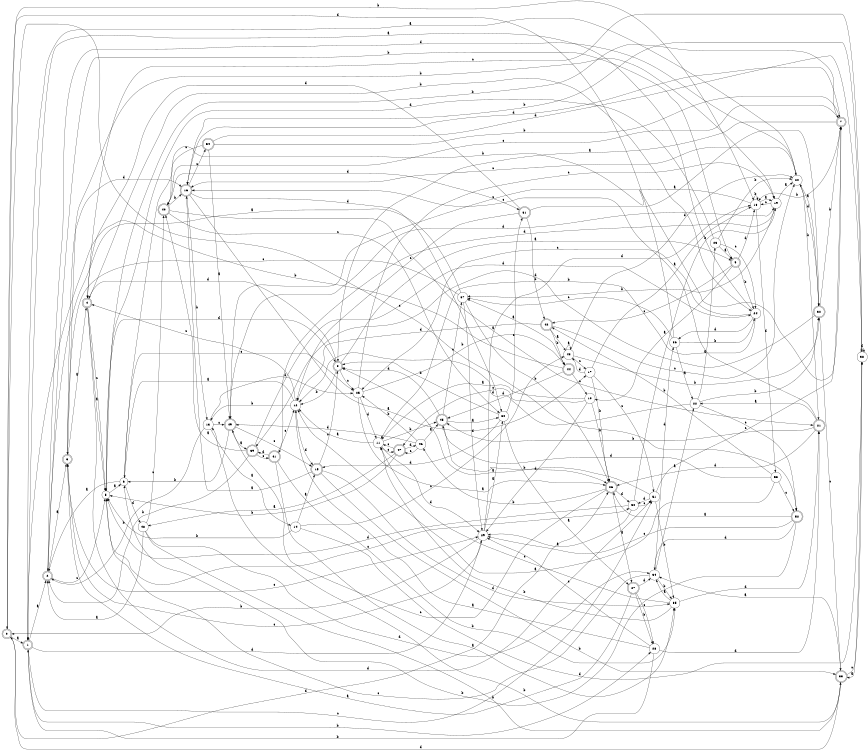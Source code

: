 digraph n44_5 {
__start0 [label="" shape="none"];

rankdir=LR;
size="8,5";

s0 [style="rounded,filled", color="black", fillcolor="white" shape="doublecircle", label="0"];
s1 [style="rounded,filled", color="black", fillcolor="white" shape="doublecircle", label="1"];
s2 [style="rounded,filled", color="black", fillcolor="white" shape="doublecircle", label="2"];
s3 [style="rounded,filled", color="black", fillcolor="white" shape="doublecircle", label="3"];
s4 [style="rounded,filled", color="black", fillcolor="white" shape="doublecircle", label="4"];
s5 [style="filled", color="black", fillcolor="white" shape="circle", label="5"];
s6 [style="filled", color="black", fillcolor="white" shape="circle", label="6"];
s7 [style="rounded,filled", color="black", fillcolor="white" shape="doublecircle", label="7"];
s8 [style="rounded,filled", color="black", fillcolor="white" shape="doublecircle", label="8"];
s9 [style="rounded,filled", color="black", fillcolor="white" shape="doublecircle", label="9"];
s10 [style="filled", color="black", fillcolor="white" shape="circle", label="10"];
s11 [style="filled", color="black", fillcolor="white" shape="circle", label="11"];
s12 [style="filled", color="black", fillcolor="white" shape="circle", label="12"];
s13 [style="filled", color="black", fillcolor="white" shape="circle", label="13"];
s14 [style="filled", color="black", fillcolor="white" shape="circle", label="14"];
s15 [style="rounded,filled", color="black", fillcolor="white" shape="doublecircle", label="15"];
s16 [style="rounded,filled", color="black", fillcolor="white" shape="doublecircle", label="16"];
s17 [style="filled", color="black", fillcolor="white" shape="circle", label="17"];
s18 [style="filled", color="black", fillcolor="white" shape="circle", label="18"];
s19 [style="filled", color="black", fillcolor="white" shape="circle", label="19"];
s20 [style="filled", color="black", fillcolor="white" shape="circle", label="20"];
s21 [style="rounded,filled", color="black", fillcolor="white" shape="doublecircle", label="21"];
s22 [style="filled", color="black", fillcolor="white" shape="circle", label="22"];
s23 [style="filled", color="black", fillcolor="white" shape="circle", label="23"];
s24 [style="filled", color="black", fillcolor="white" shape="circle", label="24"];
s25 [style="filled", color="black", fillcolor="white" shape="circle", label="25"];
s26 [style="rounded,filled", color="black", fillcolor="white" shape="doublecircle", label="26"];
s27 [style="rounded,filled", color="black", fillcolor="white" shape="doublecircle", label="27"];
s28 [style="filled", color="black", fillcolor="white" shape="circle", label="28"];
s29 [style="filled", color="black", fillcolor="white" shape="circle", label="29"];
s30 [style="filled", color="black", fillcolor="white" shape="circle", label="30"];
s31 [style="rounded,filled", color="black", fillcolor="white" shape="doublecircle", label="31"];
s32 [style="rounded,filled", color="black", fillcolor="white" shape="doublecircle", label="32"];
s33 [style="rounded,filled", color="black", fillcolor="white" shape="doublecircle", label="33"];
s34 [style="filled", color="black", fillcolor="white" shape="circle", label="34"];
s35 [style="filled", color="black", fillcolor="white" shape="circle", label="35"];
s36 [style="filled", color="black", fillcolor="white" shape="circle", label="36"];
s37 [style="filled", color="black", fillcolor="white" shape="circle", label="37"];
s38 [style="filled", color="black", fillcolor="white" shape="circle", label="38"];
s39 [style="rounded,filled", color="black", fillcolor="white" shape="doublecircle", label="39"];
s40 [style="rounded,filled", color="black", fillcolor="white" shape="doublecircle", label="40"];
s41 [style="rounded,filled", color="black", fillcolor="white" shape="doublecircle", label="41"];
s42 [style="rounded,filled", color="black", fillcolor="white" shape="doublecircle", label="42"];
s43 [style="filled", color="black", fillcolor="white" shape="circle", label="43"];
s44 [style="rounded,filled", color="black", fillcolor="white" shape="doublecircle", label="44"];
s45 [style="rounded,filled", color="black", fillcolor="white" shape="doublecircle", label="45"];
s46 [style="filled", color="black", fillcolor="white" shape="circle", label="46"];
s47 [style="rounded,filled", color="black", fillcolor="white" shape="doublecircle", label="47"];
s48 [style="filled", color="black", fillcolor="white" shape="circle", label="48"];
s49 [style="rounded,filled", color="black", fillcolor="white" shape="doublecircle", label="49"];
s50 [style="filled", color="black", fillcolor="white" shape="circle", label="50"];
s51 [style="filled", color="black", fillcolor="white" shape="circle", label="51"];
s52 [style="rounded,filled", color="black", fillcolor="white" shape="doublecircle", label="52"];
s53 [style="filled", color="black", fillcolor="white" shape="circle", label="53"];
s54 [style="rounded,filled", color="black", fillcolor="white" shape="doublecircle", label="54"];
s0 -> s1 [label="a"];
s0 -> s18 [label="b"];
s0 -> s52 [label="c"];
s0 -> s26 [label="d"];
s1 -> s2 [label="a"];
s1 -> s28 [label="b"];
s1 -> s51 [label="c"];
s1 -> s29 [label="d"];
s2 -> s3 [label="a"];
s2 -> s9 [label="b"];
s2 -> s5 [label="c"];
s2 -> s20 [label="d"];
s3 -> s4 [label="a"];
s3 -> s19 [label="b"];
s3 -> s29 [label="c"];
s3 -> s16 [label="d"];
s4 -> s5 [label="a"];
s4 -> s24 [label="b"];
s4 -> s5 [label="c"];
s4 -> s51 [label="d"];
s5 -> s6 [label="a"];
s5 -> s7 [label="b"];
s5 -> s50 [label="c"];
s5 -> s8 [label="d"];
s6 -> s2 [label="a"];
s6 -> s7 [label="b"];
s6 -> s25 [label="c"];
s6 -> s48 [label="d"];
s7 -> s8 [label="a"];
s7 -> s18 [label="b"];
s7 -> s40 [label="c"];
s7 -> s16 [label="d"];
s8 -> s9 [label="a"];
s8 -> s12 [label="b"];
s8 -> s25 [label="c"];
s8 -> s4 [label="d"];
s9 -> s10 [label="a"];
s9 -> s24 [label="b"];
s9 -> s42 [label="c"];
s9 -> s18 [label="d"];
s10 -> s11 [label="a"];
s10 -> s26 [label="b"];
s10 -> s47 [label="c"];
s10 -> s29 [label="d"];
s11 -> s12 [label="a"];
s11 -> s45 [label="b"];
s11 -> s47 [label="c"];
s11 -> s29 [label="d"];
s12 -> s6 [label="a"];
s12 -> s13 [label="b"];
s12 -> s4 [label="c"];
s12 -> s15 [label="d"];
s13 -> s14 [label="a"];
s13 -> s2 [label="b"];
s13 -> s49 [label="c"];
s13 -> s25 [label="d"];
s14 -> s15 [label="a"];
s14 -> s5 [label="b"];
s14 -> s43 [label="c"];
s14 -> s38 [label="d"];
s15 -> s16 [label="a"];
s15 -> s33 [label="b"];
s15 -> s8 [label="c"];
s15 -> s35 [label="d"];
s16 -> s17 [label="a"];
s16 -> s13 [label="b"];
s16 -> s54 [label="c"];
s16 -> s30 [label="d"];
s17 -> s18 [label="a"];
s17 -> s26 [label="b"];
s17 -> s51 [label="c"];
s17 -> s43 [label="d"];
s18 -> s19 [label="a"];
s18 -> s18 [label="b"];
s18 -> s49 [label="c"];
s18 -> s53 [label="d"];
s19 -> s20 [label="a"];
s19 -> s37 [label="b"];
s19 -> s18 [label="c"];
s19 -> s41 [label="d"];
s20 -> s1 [label="a"];
s20 -> s21 [label="b"];
s20 -> s16 [label="c"];
s20 -> s32 [label="d"];
s21 -> s22 [label="a"];
s21 -> s45 [label="b"];
s21 -> s16 [label="c"];
s21 -> s26 [label="d"];
s22 -> s23 [label="a"];
s22 -> s32 [label="b"];
s22 -> s52 [label="c"];
s22 -> s12 [label="d"];
s23 -> s9 [label="a"];
s23 -> s20 [label="b"];
s23 -> s24 [label="c"];
s23 -> s5 [label="d"];
s24 -> s1 [label="a"];
s24 -> s11 [label="b"];
s24 -> s25 [label="c"];
s24 -> s36 [label="d"];
s25 -> s26 [label="a"];
s25 -> s44 [label="b"];
s25 -> s19 [label="c"];
s25 -> s11 [label="d"];
s26 -> s27 [label="a"];
s26 -> s46 [label="b"];
s26 -> s49 [label="c"];
s26 -> s50 [label="d"];
s27 -> s3 [label="a"];
s27 -> s28 [label="b"];
s27 -> s28 [label="c"];
s27 -> s34 [label="d"];
s28 -> s12 [label="a"];
s28 -> s1 [label="b"];
s28 -> s29 [label="c"];
s28 -> s21 [label="d"];
s29 -> s30 [label="a"];
s29 -> s0 [label="b"];
s29 -> s3 [label="c"];
s29 -> s18 [label="d"];
s30 -> s27 [label="a"];
s30 -> s8 [label="b"];
s30 -> s31 [label="c"];
s30 -> s15 [label="d"];
s31 -> s32 [label="a"];
s31 -> s42 [label="b"];
s31 -> s12 [label="c"];
s31 -> s4 [label="d"];
s32 -> s20 [label="a"];
s32 -> s7 [label="b"];
s32 -> s33 [label="c"];
s32 -> s39 [label="d"];
s33 -> s34 [label="a"];
s33 -> s13 [label="b"];
s33 -> s38 [label="c"];
s33 -> s0 [label="d"];
s34 -> s22 [label="a"];
s34 -> s35 [label="b"];
s34 -> s5 [label="c"];
s34 -> s36 [label="d"];
s35 -> s34 [label="a"];
s35 -> s11 [label="b"];
s35 -> s11 [label="c"];
s35 -> s21 [label="d"];
s36 -> s22 [label="a"];
s36 -> s24 [label="b"];
s36 -> s37 [label="c"];
s36 -> s0 [label="d"];
s37 -> s2 [label="a"];
s37 -> s26 [label="b"];
s37 -> s3 [label="c"];
s37 -> s29 [label="d"];
s38 -> s33 [label="a"];
s38 -> s16 [label="b"];
s38 -> s4 [label="c"];
s38 -> s38 [label="d"];
s39 -> s40 [label="a"];
s39 -> s2 [label="b"];
s39 -> s41 [label="c"];
s39 -> s24 [label="d"];
s40 -> s21 [label="a"];
s40 -> s16 [label="b"];
s40 -> s30 [label="c"];
s40 -> s31 [label="d"];
s41 -> s35 [label="a"];
s41 -> s35 [label="b"];
s41 -> s12 [label="c"];
s41 -> s39 [label="d"];
s42 -> s43 [label="a"];
s42 -> s44 [label="b"];
s42 -> s20 [label="c"];
s42 -> s12 [label="d"];
s43 -> s43 [label="a"];
s43 -> s32 [label="b"];
s43 -> s17 [label="c"];
s43 -> s20 [label="d"];
s44 -> s37 [label="a"];
s44 -> s1 [label="b"];
s44 -> s10 [label="c"];
s44 -> s45 [label="d"];
s45 -> s30 [label="a"];
s45 -> s26 [label="b"];
s45 -> s37 [label="c"];
s45 -> s8 [label="d"];
s46 -> s45 [label="a"];
s46 -> s25 [label="b"];
s46 -> s47 [label="c"];
s46 -> s49 [label="d"];
s47 -> s48 [label="a"];
s47 -> s5 [label="b"];
s47 -> s11 [label="c"];
s47 -> s46 [label="d"];
s48 -> s2 [label="a"];
s48 -> s33 [label="b"];
s48 -> s40 [label="c"];
s48 -> s34 [label="d"];
s49 -> s39 [label="a"];
s49 -> s6 [label="b"];
s49 -> s15 [label="c"];
s49 -> s19 [label="d"];
s50 -> s29 [label="a"];
s50 -> s19 [label="b"];
s50 -> s51 [label="c"];
s50 -> s5 [label="d"];
s51 -> s8 [label="a"];
s51 -> s35 [label="b"];
s51 -> s7 [label="c"];
s51 -> s50 [label="d"];
s52 -> s26 [label="a"];
s52 -> s6 [label="b"];
s52 -> s29 [label="c"];
s52 -> s34 [label="d"];
s53 -> s12 [label="a"];
s53 -> s42 [label="b"];
s53 -> s52 [label="c"];
s53 -> s45 [label="d"];
s54 -> s49 [label="a"];
s54 -> s7 [label="b"];
s54 -> s40 [label="c"];
s54 -> s38 [label="d"];

}